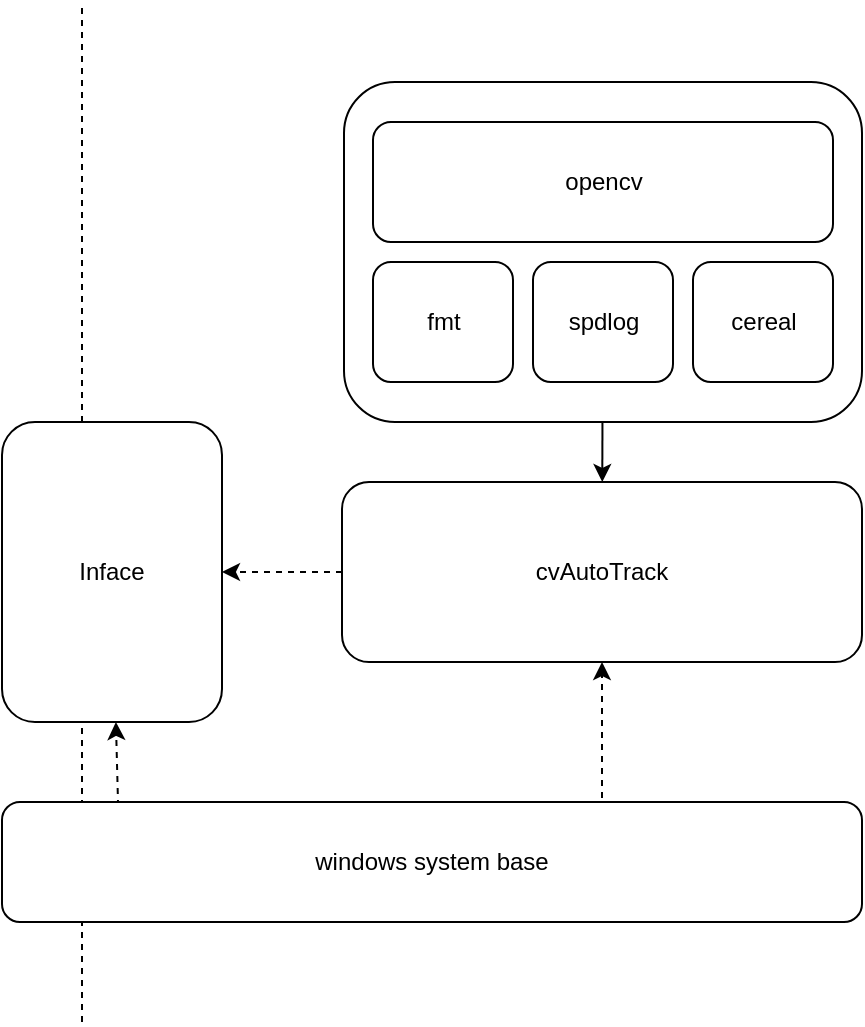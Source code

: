 <mxfile>
    <diagram id="bbp-D5mTR2EuXRgEWTz_" name="第 1 页">
        <mxGraphModel dx="1068" dy="1673" grid="1" gridSize="10" guides="1" tooltips="1" connect="1" arrows="1" fold="1" page="1" pageScale="1" pageWidth="827" pageHeight="1169" math="0" shadow="0">
            <root>
                <mxCell id="0"/>
                <mxCell id="1" parent="0"/>
                <mxCell id="4" value="" style="edgeStyle=none;html=1;dashed=1;" edge="1" parent="1" source="3" target="2">
                    <mxGeometry relative="1" as="geometry"/>
                </mxCell>
                <mxCell id="3" value="cvAutoTrack" style="rounded=1;whiteSpace=wrap;html=1;" vertex="1" parent="1">
                    <mxGeometry x="290" y="190" width="260" height="90" as="geometry"/>
                </mxCell>
                <mxCell id="7" value="" style="edgeStyle=none;html=1;" edge="1" parent="1" source="5" target="3">
                    <mxGeometry relative="1" as="geometry"/>
                </mxCell>
                <mxCell id="5" value="" style="rounded=1;whiteSpace=wrap;html=1;" vertex="1" parent="1">
                    <mxGeometry x="291" y="-10" width="259" height="170" as="geometry"/>
                </mxCell>
                <mxCell id="9" value="opencv" style="rounded=1;whiteSpace=wrap;html=1;" vertex="1" parent="1">
                    <mxGeometry x="305.5" y="10" width="230" height="60" as="geometry"/>
                </mxCell>
                <mxCell id="10" value="fmt" style="rounded=1;whiteSpace=wrap;html=1;" vertex="1" parent="1">
                    <mxGeometry x="305.5" y="80" width="70" height="60" as="geometry"/>
                </mxCell>
                <mxCell id="11" value="spdlog" style="rounded=1;whiteSpace=wrap;html=1;" vertex="1" parent="1">
                    <mxGeometry x="385.5" y="80" width="70" height="60" as="geometry"/>
                </mxCell>
                <mxCell id="12" value="cereal" style="rounded=1;whiteSpace=wrap;html=1;" vertex="1" parent="1">
                    <mxGeometry x="465.5" y="80" width="70" height="60" as="geometry"/>
                </mxCell>
                <mxCell id="14" value="" style="edgeStyle=none;html=1;dashed=1;exitX=0.135;exitY=0.033;exitDx=0;exitDy=0;exitPerimeter=0;" edge="1" parent="1" source="13" target="2">
                    <mxGeometry relative="1" as="geometry"/>
                </mxCell>
                <mxCell id="16" value="" style="endArrow=none;html=1;dashed=1;" edge="1" parent="1">
                    <mxGeometry width="50" height="50" relative="1" as="geometry">
                        <mxPoint x="160" y="460" as="sourcePoint"/>
                        <mxPoint x="160" y="-50" as="targetPoint"/>
                    </mxGeometry>
                </mxCell>
                <mxCell id="2" value="Inface" style="rounded=1;whiteSpace=wrap;html=1;" vertex="1" parent="1">
                    <mxGeometry x="120" y="160" width="110" height="150" as="geometry"/>
                </mxCell>
                <mxCell id="17" style="edgeStyle=none;html=1;entryX=0.5;entryY=1;entryDx=0;entryDy=0;dashed=1;" edge="1" parent="1" target="3">
                    <mxGeometry relative="1" as="geometry">
                        <mxPoint x="420" y="360" as="sourcePoint"/>
                    </mxGeometry>
                </mxCell>
                <mxCell id="13" value="windows system base" style="rounded=1;whiteSpace=wrap;html=1;" vertex="1" parent="1">
                    <mxGeometry x="120" y="350" width="430" height="60" as="geometry"/>
                </mxCell>
            </root>
        </mxGraphModel>
    </diagram>
</mxfile>